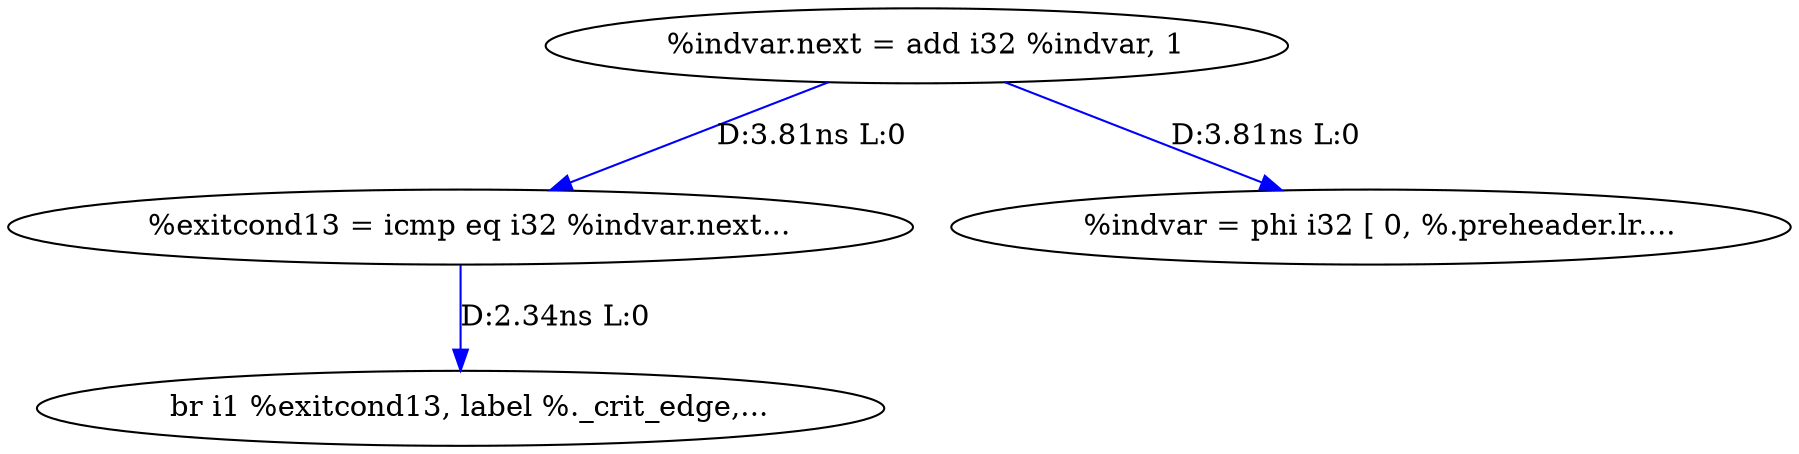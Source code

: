 digraph {
Node0xaf9d8f0[label="  %exitcond13 = icmp eq i32 %indvar.next..."];
Node0xaf9d850[label="  %indvar.next = add i32 %indvar, 1"];
Node0xaf9d850 -> Node0xaf9d8f0[label="D:3.81ns L:0",color=blue];
Node0xaf9a3f8[label="  %indvar = phi i32 [ 0, %.preheader.lr...."];
Node0xaf9d850 -> Node0xaf9a3f8[label="D:3.81ns L:0",color=blue];
Node0xaf9d990[label="  br i1 %exitcond13, label %._crit_edge,..."];
Node0xaf9d8f0 -> Node0xaf9d990[label="D:2.34ns L:0",color=blue];
}
